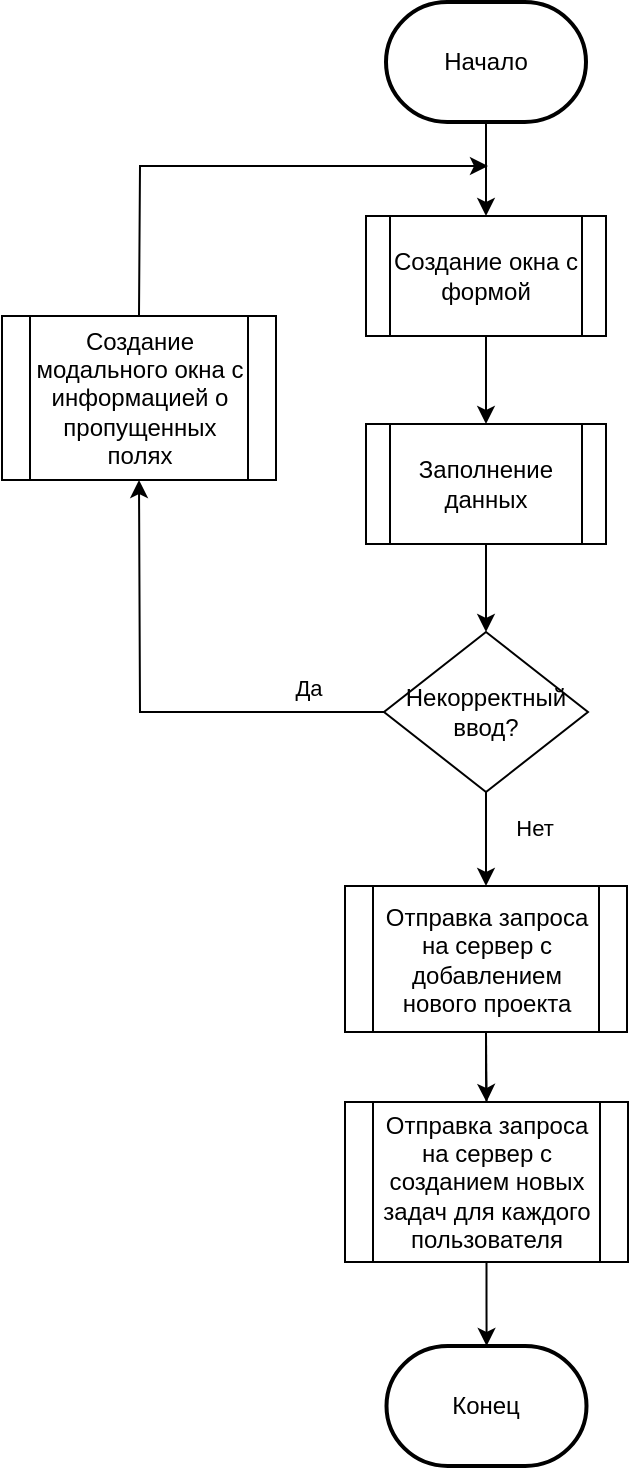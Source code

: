 <mxfile version="24.7.16">
  <diagram name="Page-1" id="TtthxF8J5nE7acKYd6_m">
    <mxGraphModel dx="2150" dy="883" grid="0" gridSize="10" guides="1" tooltips="1" connect="1" arrows="1" fold="1" page="1" pageScale="1" pageWidth="827" pageHeight="1169" math="0" shadow="0">
      <root>
        <mxCell id="0" />
        <mxCell id="1" parent="0" />
        <mxCell id="hxMZ7VPCs5jYR-0BD7cE-5" style="edgeStyle=orthogonalEdgeStyle;rounded=0;orthogonalLoop=1;jettySize=auto;html=1;" edge="1" parent="1" source="hxMZ7VPCs5jYR-0BD7cE-2" target="hxMZ7VPCs5jYR-0BD7cE-4">
          <mxGeometry relative="1" as="geometry" />
        </mxCell>
        <mxCell id="hxMZ7VPCs5jYR-0BD7cE-2" value="Начало" style="strokeWidth=2;html=1;shape=mxgraph.flowchart.terminator;whiteSpace=wrap;" vertex="1" parent="1">
          <mxGeometry x="294" y="21" width="100" height="60" as="geometry" />
        </mxCell>
        <mxCell id="hxMZ7VPCs5jYR-0BD7cE-7" style="edgeStyle=orthogonalEdgeStyle;rounded=0;orthogonalLoop=1;jettySize=auto;html=1;entryX=0.5;entryY=0;entryDx=0;entryDy=0;" edge="1" parent="1" source="hxMZ7VPCs5jYR-0BD7cE-4" target="hxMZ7VPCs5jYR-0BD7cE-6">
          <mxGeometry relative="1" as="geometry" />
        </mxCell>
        <mxCell id="hxMZ7VPCs5jYR-0BD7cE-4" value="Создание окна с формой" style="shape=process;whiteSpace=wrap;html=1;backgroundOutline=1;" vertex="1" parent="1">
          <mxGeometry x="284" y="128" width="120" height="60" as="geometry" />
        </mxCell>
        <mxCell id="hxMZ7VPCs5jYR-0BD7cE-9" style="edgeStyle=orthogonalEdgeStyle;rounded=0;orthogonalLoop=1;jettySize=auto;html=1;" edge="1" parent="1" source="hxMZ7VPCs5jYR-0BD7cE-6" target="hxMZ7VPCs5jYR-0BD7cE-8">
          <mxGeometry relative="1" as="geometry" />
        </mxCell>
        <mxCell id="hxMZ7VPCs5jYR-0BD7cE-6" value="Заполнение данных" style="shape=process;whiteSpace=wrap;html=1;backgroundOutline=1;" vertex="1" parent="1">
          <mxGeometry x="284" y="232" width="120" height="60" as="geometry" />
        </mxCell>
        <mxCell id="hxMZ7VPCs5jYR-0BD7cE-8" value="Некорректный&lt;br&gt;ввод?" style="rhombus;whiteSpace=wrap;html=1;" vertex="1" parent="1">
          <mxGeometry x="293" y="336" width="102" height="80" as="geometry" />
        </mxCell>
        <mxCell id="hxMZ7VPCs5jYR-0BD7cE-29" style="edgeStyle=orthogonalEdgeStyle;rounded=0;orthogonalLoop=1;jettySize=auto;html=1;entryX=0.5;entryY=0;entryDx=0;entryDy=0;" edge="1" parent="1" source="hxMZ7VPCs5jYR-0BD7cE-14" target="hxMZ7VPCs5jYR-0BD7cE-18">
          <mxGeometry relative="1" as="geometry" />
        </mxCell>
        <mxCell id="hxMZ7VPCs5jYR-0BD7cE-14" value="Отправка запроса на сервер с добавлением нового проекта" style="shape=process;whiteSpace=wrap;html=1;backgroundOutline=1;" vertex="1" parent="1">
          <mxGeometry x="273.5" y="463" width="141" height="73" as="geometry" />
        </mxCell>
        <mxCell id="hxMZ7VPCs5jYR-0BD7cE-31" style="edgeStyle=orthogonalEdgeStyle;rounded=0;orthogonalLoop=1;jettySize=auto;html=1;" edge="1" parent="1" source="hxMZ7VPCs5jYR-0BD7cE-18" target="hxMZ7VPCs5jYR-0BD7cE-30">
          <mxGeometry relative="1" as="geometry" />
        </mxCell>
        <mxCell id="hxMZ7VPCs5jYR-0BD7cE-18" value="Отправка запроса на сервер с созданием новых задач для каждого пользователя" style="shape=process;whiteSpace=wrap;html=1;backgroundOutline=1;" vertex="1" parent="1">
          <mxGeometry x="273.5" y="571" width="141.5" height="80" as="geometry" />
        </mxCell>
        <mxCell id="hxMZ7VPCs5jYR-0BD7cE-19" value="" style="endArrow=none;html=1;rounded=0;entryX=0.5;entryY=1;entryDx=0;entryDy=0;exitX=0.5;exitY=0;exitDx=0;exitDy=0;" edge="1" parent="1" source="hxMZ7VPCs5jYR-0BD7cE-18" target="hxMZ7VPCs5jYR-0BD7cE-14">
          <mxGeometry width="50" height="50" relative="1" as="geometry">
            <mxPoint x="487" y="621" as="sourcePoint" />
            <mxPoint x="537" y="571" as="targetPoint" />
          </mxGeometry>
        </mxCell>
        <mxCell id="hxMZ7VPCs5jYR-0BD7cE-21" value="Создание модального окна с информацией о пропущенных полях" style="shape=process;whiteSpace=wrap;html=1;backgroundOutline=1;" vertex="1" parent="1">
          <mxGeometry x="102" y="178" width="137" height="82" as="geometry" />
        </mxCell>
        <mxCell id="hxMZ7VPCs5jYR-0BD7cE-23" value="" style="endArrow=classic;html=1;rounded=0;exitX=0;exitY=0.5;exitDx=0;exitDy=0;entryX=0.5;entryY=1;entryDx=0;entryDy=0;" edge="1" parent="1" source="hxMZ7VPCs5jYR-0BD7cE-8" target="hxMZ7VPCs5jYR-0BD7cE-21">
          <mxGeometry width="50" height="50" relative="1" as="geometry">
            <mxPoint x="142" y="443" as="sourcePoint" />
            <mxPoint x="41" y="348" as="targetPoint" />
            <Array as="points">
              <mxPoint x="171" y="376" />
            </Array>
          </mxGeometry>
        </mxCell>
        <mxCell id="hxMZ7VPCs5jYR-0BD7cE-28" value="Да" style="edgeLabel;html=1;align=center;verticalAlign=middle;resizable=0;points=[];" vertex="1" connectable="0" parent="hxMZ7VPCs5jYR-0BD7cE-23">
          <mxGeometry x="-0.643" y="-5" relative="1" as="geometry">
            <mxPoint x="4" y="-7" as="offset" />
          </mxGeometry>
        </mxCell>
        <mxCell id="hxMZ7VPCs5jYR-0BD7cE-24" value="" style="endArrow=classic;html=1;rounded=0;exitX=0.5;exitY=0;exitDx=0;exitDy=0;" edge="1" parent="1" source="hxMZ7VPCs5jYR-0BD7cE-21">
          <mxGeometry width="50" height="50" relative="1" as="geometry">
            <mxPoint x="219" y="123" as="sourcePoint" />
            <mxPoint x="345" y="103" as="targetPoint" />
            <Array as="points">
              <mxPoint x="171" y="103" />
            </Array>
          </mxGeometry>
        </mxCell>
        <mxCell id="hxMZ7VPCs5jYR-0BD7cE-26" value="" style="endArrow=classic;html=1;rounded=0;exitX=0.5;exitY=1;exitDx=0;exitDy=0;entryX=0.5;entryY=0;entryDx=0;entryDy=0;" edge="1" parent="1" source="hxMZ7VPCs5jYR-0BD7cE-8" target="hxMZ7VPCs5jYR-0BD7cE-14">
          <mxGeometry width="50" height="50" relative="1" as="geometry">
            <mxPoint x="387" y="434" as="sourcePoint" />
            <mxPoint x="437" y="384" as="targetPoint" />
          </mxGeometry>
        </mxCell>
        <mxCell id="hxMZ7VPCs5jYR-0BD7cE-27" value="Нет" style="edgeLabel;html=1;align=center;verticalAlign=middle;resizable=0;points=[];" vertex="1" connectable="0" parent="hxMZ7VPCs5jYR-0BD7cE-26">
          <mxGeometry x="-0.259" y="-3" relative="1" as="geometry">
            <mxPoint x="27" as="offset" />
          </mxGeometry>
        </mxCell>
        <mxCell id="hxMZ7VPCs5jYR-0BD7cE-30" value="Конец" style="strokeWidth=2;html=1;shape=mxgraph.flowchart.terminator;whiteSpace=wrap;" vertex="1" parent="1">
          <mxGeometry x="294.25" y="693" width="100" height="60" as="geometry" />
        </mxCell>
      </root>
    </mxGraphModel>
  </diagram>
</mxfile>
